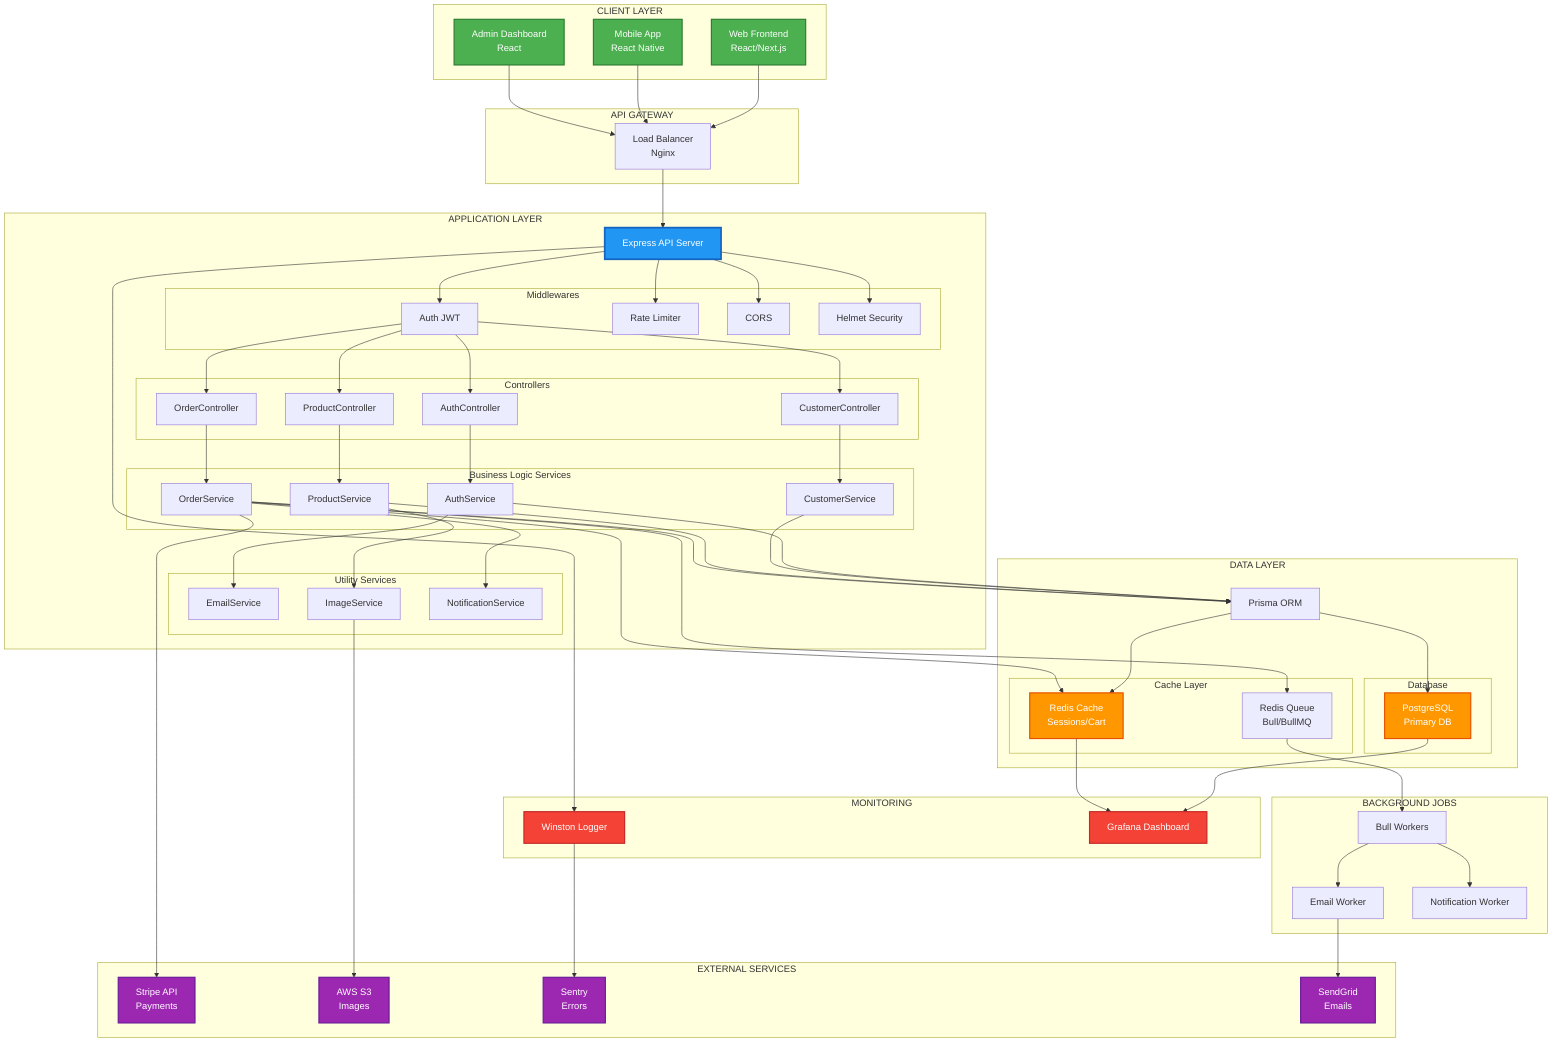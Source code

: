 graph TB
    subgraph Client["CLIENT LAYER"]
        WebApp["Web Frontend<br/>React/Next.js"]
        MobileApp["Mobile App<br/>React Native"]
        AdminApp["Admin Dashboard<br/>React"]
    end

    subgraph Gateway["API GATEWAY"]
        LB["Load Balancer<br/>Nginx"]
    end

    subgraph Application["APPLICATION LAYER"]
        API["Express API Server"]
        
        subgraph Middlewares["Middlewares"]
            AuthMW["Auth JWT"]
            RateMW["Rate Limiter"]
            CorsMW["CORS"]
            HelmetMW["Helmet Security"]
        end
        
        subgraph Controllers["Controllers"]
            AuthCtrl["AuthController"]
            CustomerCtrl["CustomerController"]
            ProductCtrl["ProductController"]
            OrderCtrl["OrderController"]
        end
        
        subgraph Services["Business Logic Services"]
            AuthSvc["AuthService"]
            CustomerSvc["CustomerService"]
            ProductSvc["ProductService"]
            OrderSvc["OrderService"]
        end
        
        subgraph Utils["Utility Services"]
            EmailSvc["EmailService"]
            ImageSvc["ImageService"]
            NotifSvc["NotificationService"]
        end
    end

    subgraph Data["DATA LAYER"]
        ORM["Prisma ORM"]
        
        subgraph Cache["Cache Layer"]
            RedisCache["Redis Cache<br/>Sessions/Cart"]
            RedisQueue["Redis Queue<br/>Bull/BullMQ"]
        end
        
        subgraph Database["Database"]
            PostgreSQL["PostgreSQL<br/>Primary DB"]
        end
    end

    subgraph External["EXTERNAL SERVICES"]
        Stripe["Stripe API<br/>Payments"]
        S3["AWS S3<br/>Images"]
        Sentry["Sentry<br/>Errors"]
        SendGrid["SendGrid<br/>Emails"]
    end

    subgraph Workers["BACKGROUND JOBS"]
        Worker["Bull Workers"]
        EmailWorker["Email Worker"]
        NotifWorker["Notification Worker"]
    end

    subgraph Monitoring["MONITORING"]
        Logger["Winston Logger"]
        Metrics["Grafana Dashboard"]
    end

    %% Client connections
    WebApp --> LB
    MobileApp --> LB
    AdminApp --> LB
    
    LB --> API
    
    %% API to Middlewares
    API --> AuthMW
    API --> RateMW
    API --> CorsMW
    API --> HelmetMW
    
    %% Middlewares to Controllers
    AuthMW --> AuthCtrl
    AuthMW --> CustomerCtrl
    AuthMW --> ProductCtrl
    AuthMW --> OrderCtrl
    
    %% Controllers to Services
    AuthCtrl --> AuthSvc
    CustomerCtrl --> CustomerSvc
    ProductCtrl --> ProductSvc
    OrderCtrl --> OrderSvc
    
    %% Services to Utils
    AuthSvc --> EmailSvc
    ProductSvc --> ImageSvc
    OrderSvc --> NotifSvc
    
    %% Services to ORM
    AuthSvc --> ORM
    CustomerSvc --> ORM
    ProductSvc --> ORM
    OrderSvc --> ORM
    
    %% ORM to Database
    ORM --> PostgreSQL
    ORM --> RedisCache
    
    %% Services to Cache
    OrderSvc --> RedisCache
    OrderSvc --> RedisQueue
    
    %% Queue to Workers
    RedisQueue --> Worker
    Worker --> EmailWorker
    Worker --> NotifWorker
    
    %% Workers to External
    EmailWorker --> SendGrid
    ImageSvc --> S3
    OrderSvc --> Stripe
    
    %% Monitoring
    API --> Logger
    Logger --> Sentry
    PostgreSQL --> Metrics
    RedisCache --> Metrics
    
    %% Styling
    classDef clientStyle fill:#4CAF50,stroke:#2E7D32,stroke-width:2px,color:#fff
    classDef apiStyle fill:#2196F3,stroke:#1565C0,stroke-width:3px,color:#fff
    classDef dataStyle fill:#FF9800,stroke:#E65100,stroke-width:2px,color:#fff
    classDef externalStyle fill:#9C27B0,stroke:#6A1B9A,stroke-width:2px,color:#fff
    classDef monitorStyle fill:#F44336,stroke:#C62828,stroke-width:2px,color:#fff
    
    class WebApp,MobileApp,AdminApp clientStyle
    class API apiStyle
    class PostgreSQL,RedisCache dataStyle
    class Stripe,S3,Sentry,SendGrid externalStyle
    class Logger,Metrics monitorStyle
